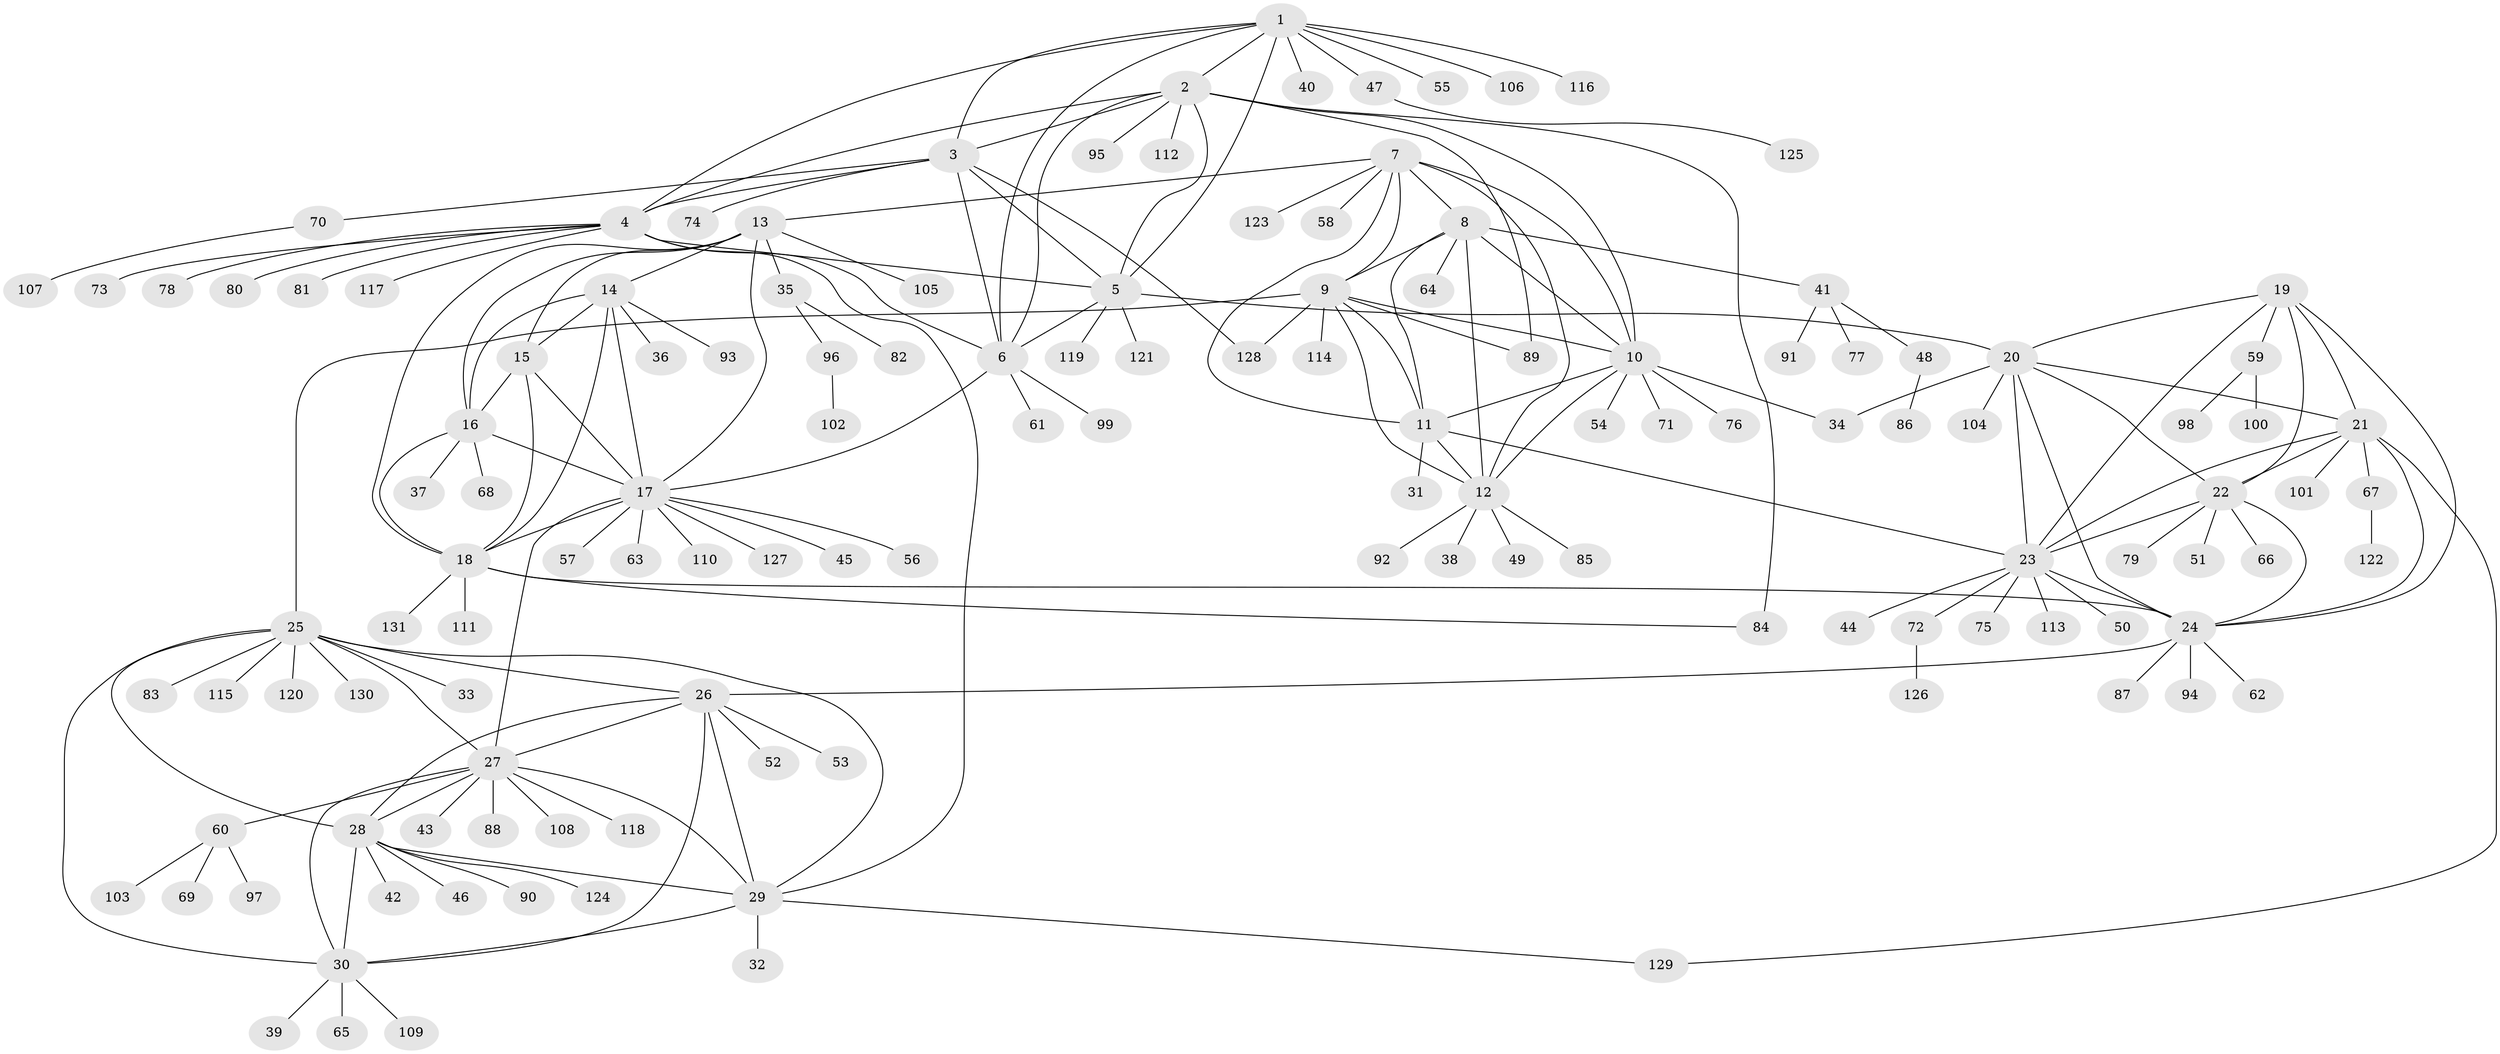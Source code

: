 // Generated by graph-tools (version 1.1) at 2025/26/03/09/25 03:26:46]
// undirected, 131 vertices, 191 edges
graph export_dot {
graph [start="1"]
  node [color=gray90,style=filled];
  1;
  2;
  3;
  4;
  5;
  6;
  7;
  8;
  9;
  10;
  11;
  12;
  13;
  14;
  15;
  16;
  17;
  18;
  19;
  20;
  21;
  22;
  23;
  24;
  25;
  26;
  27;
  28;
  29;
  30;
  31;
  32;
  33;
  34;
  35;
  36;
  37;
  38;
  39;
  40;
  41;
  42;
  43;
  44;
  45;
  46;
  47;
  48;
  49;
  50;
  51;
  52;
  53;
  54;
  55;
  56;
  57;
  58;
  59;
  60;
  61;
  62;
  63;
  64;
  65;
  66;
  67;
  68;
  69;
  70;
  71;
  72;
  73;
  74;
  75;
  76;
  77;
  78;
  79;
  80;
  81;
  82;
  83;
  84;
  85;
  86;
  87;
  88;
  89;
  90;
  91;
  92;
  93;
  94;
  95;
  96;
  97;
  98;
  99;
  100;
  101;
  102;
  103;
  104;
  105;
  106;
  107;
  108;
  109;
  110;
  111;
  112;
  113;
  114;
  115;
  116;
  117;
  118;
  119;
  120;
  121;
  122;
  123;
  124;
  125;
  126;
  127;
  128;
  129;
  130;
  131;
  1 -- 2;
  1 -- 3;
  1 -- 4;
  1 -- 5;
  1 -- 6;
  1 -- 40;
  1 -- 47;
  1 -- 55;
  1 -- 106;
  1 -- 116;
  2 -- 3;
  2 -- 4;
  2 -- 5;
  2 -- 6;
  2 -- 10;
  2 -- 84;
  2 -- 89;
  2 -- 95;
  2 -- 112;
  3 -- 4;
  3 -- 5;
  3 -- 6;
  3 -- 70;
  3 -- 74;
  3 -- 128;
  4 -- 5;
  4 -- 6;
  4 -- 29;
  4 -- 73;
  4 -- 78;
  4 -- 80;
  4 -- 81;
  4 -- 117;
  5 -- 6;
  5 -- 20;
  5 -- 119;
  5 -- 121;
  6 -- 17;
  6 -- 61;
  6 -- 99;
  7 -- 8;
  7 -- 9;
  7 -- 10;
  7 -- 11;
  7 -- 12;
  7 -- 13;
  7 -- 58;
  7 -- 123;
  8 -- 9;
  8 -- 10;
  8 -- 11;
  8 -- 12;
  8 -- 41;
  8 -- 64;
  9 -- 10;
  9 -- 11;
  9 -- 12;
  9 -- 25;
  9 -- 89;
  9 -- 114;
  9 -- 128;
  10 -- 11;
  10 -- 12;
  10 -- 34;
  10 -- 54;
  10 -- 71;
  10 -- 76;
  11 -- 12;
  11 -- 23;
  11 -- 31;
  12 -- 38;
  12 -- 49;
  12 -- 85;
  12 -- 92;
  13 -- 14;
  13 -- 15;
  13 -- 16;
  13 -- 17;
  13 -- 18;
  13 -- 35;
  13 -- 105;
  14 -- 15;
  14 -- 16;
  14 -- 17;
  14 -- 18;
  14 -- 36;
  14 -- 93;
  15 -- 16;
  15 -- 17;
  15 -- 18;
  16 -- 17;
  16 -- 18;
  16 -- 37;
  16 -- 68;
  17 -- 18;
  17 -- 27;
  17 -- 45;
  17 -- 56;
  17 -- 57;
  17 -- 63;
  17 -- 110;
  17 -- 127;
  18 -- 24;
  18 -- 84;
  18 -- 111;
  18 -- 131;
  19 -- 20;
  19 -- 21;
  19 -- 22;
  19 -- 23;
  19 -- 24;
  19 -- 59;
  20 -- 21;
  20 -- 22;
  20 -- 23;
  20 -- 24;
  20 -- 34;
  20 -- 104;
  21 -- 22;
  21 -- 23;
  21 -- 24;
  21 -- 67;
  21 -- 101;
  21 -- 129;
  22 -- 23;
  22 -- 24;
  22 -- 51;
  22 -- 66;
  22 -- 79;
  23 -- 24;
  23 -- 44;
  23 -- 50;
  23 -- 72;
  23 -- 75;
  23 -- 113;
  24 -- 26;
  24 -- 62;
  24 -- 87;
  24 -- 94;
  25 -- 26;
  25 -- 27;
  25 -- 28;
  25 -- 29;
  25 -- 30;
  25 -- 33;
  25 -- 83;
  25 -- 115;
  25 -- 120;
  25 -- 130;
  26 -- 27;
  26 -- 28;
  26 -- 29;
  26 -- 30;
  26 -- 52;
  26 -- 53;
  27 -- 28;
  27 -- 29;
  27 -- 30;
  27 -- 43;
  27 -- 60;
  27 -- 88;
  27 -- 108;
  27 -- 118;
  28 -- 29;
  28 -- 30;
  28 -- 42;
  28 -- 46;
  28 -- 90;
  28 -- 124;
  29 -- 30;
  29 -- 32;
  29 -- 129;
  30 -- 39;
  30 -- 65;
  30 -- 109;
  35 -- 82;
  35 -- 96;
  41 -- 48;
  41 -- 77;
  41 -- 91;
  47 -- 125;
  48 -- 86;
  59 -- 98;
  59 -- 100;
  60 -- 69;
  60 -- 97;
  60 -- 103;
  67 -- 122;
  70 -- 107;
  72 -- 126;
  96 -- 102;
}
